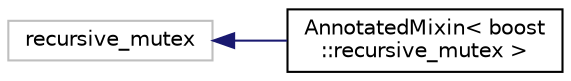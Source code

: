 digraph "Graphical Class Hierarchy"
{
 // LATEX_PDF_SIZE
  edge [fontname="Helvetica",fontsize="10",labelfontname="Helvetica",labelfontsize="10"];
  node [fontname="Helvetica",fontsize="10",shape=record];
  rankdir="LR";
  Node168 [label="recursive_mutex",height=0.2,width=0.4,color="grey75", fillcolor="white", style="filled",tooltip=" "];
  Node168 -> Node0 [dir="back",color="midnightblue",fontsize="10",style="solid",fontname="Helvetica"];
  Node0 [label="AnnotatedMixin\< boost\l::recursive_mutex \>",height=0.2,width=0.4,color="black", fillcolor="white", style="filled",URL="$class_annotated_mixin.html",tooltip=" "];
}

